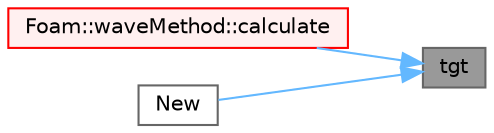 digraph "tgt"
{
 // LATEX_PDF_SIZE
  bgcolor="transparent";
  edge [fontname=Helvetica,fontsize=10,labelfontname=Helvetica,labelfontsize=10];
  node [fontname=Helvetica,fontsize=10,shape=box,height=0.2,width=0.4];
  rankdir="RL";
  Node1 [id="Node000001",label="tgt",height=0.2,width=0.4,color="gray40", fillcolor="grey60", style="filled", fontcolor="black",tooltip=" "];
  Node1 -> Node2 [id="edge1_Node000001_Node000002",dir="back",color="steelblue1",style="solid",tooltip=" "];
  Node2 [id="Node000002",label="Foam::waveMethod::calculate",height=0.2,width=0.4,color="red", fillcolor="#FFF0F0", style="filled",URL="$classFoam_1_1waveMethod.html#aa6134116f182f530e6783df20be788fc",tooltip=" "];
  Node1 -> Node5 [id="edge2_Node000001_Node000005",dir="back",color="steelblue1",style="solid",tooltip=" "];
  Node5 [id="Node000005",label="New",height=0.2,width=0.4,color="grey40", fillcolor="white", style="filled",URL="$classFoam_1_1meshToMeshMethod.html#af8481e3b6878ce37d283fd403558a2d5",tooltip=" "];
}

